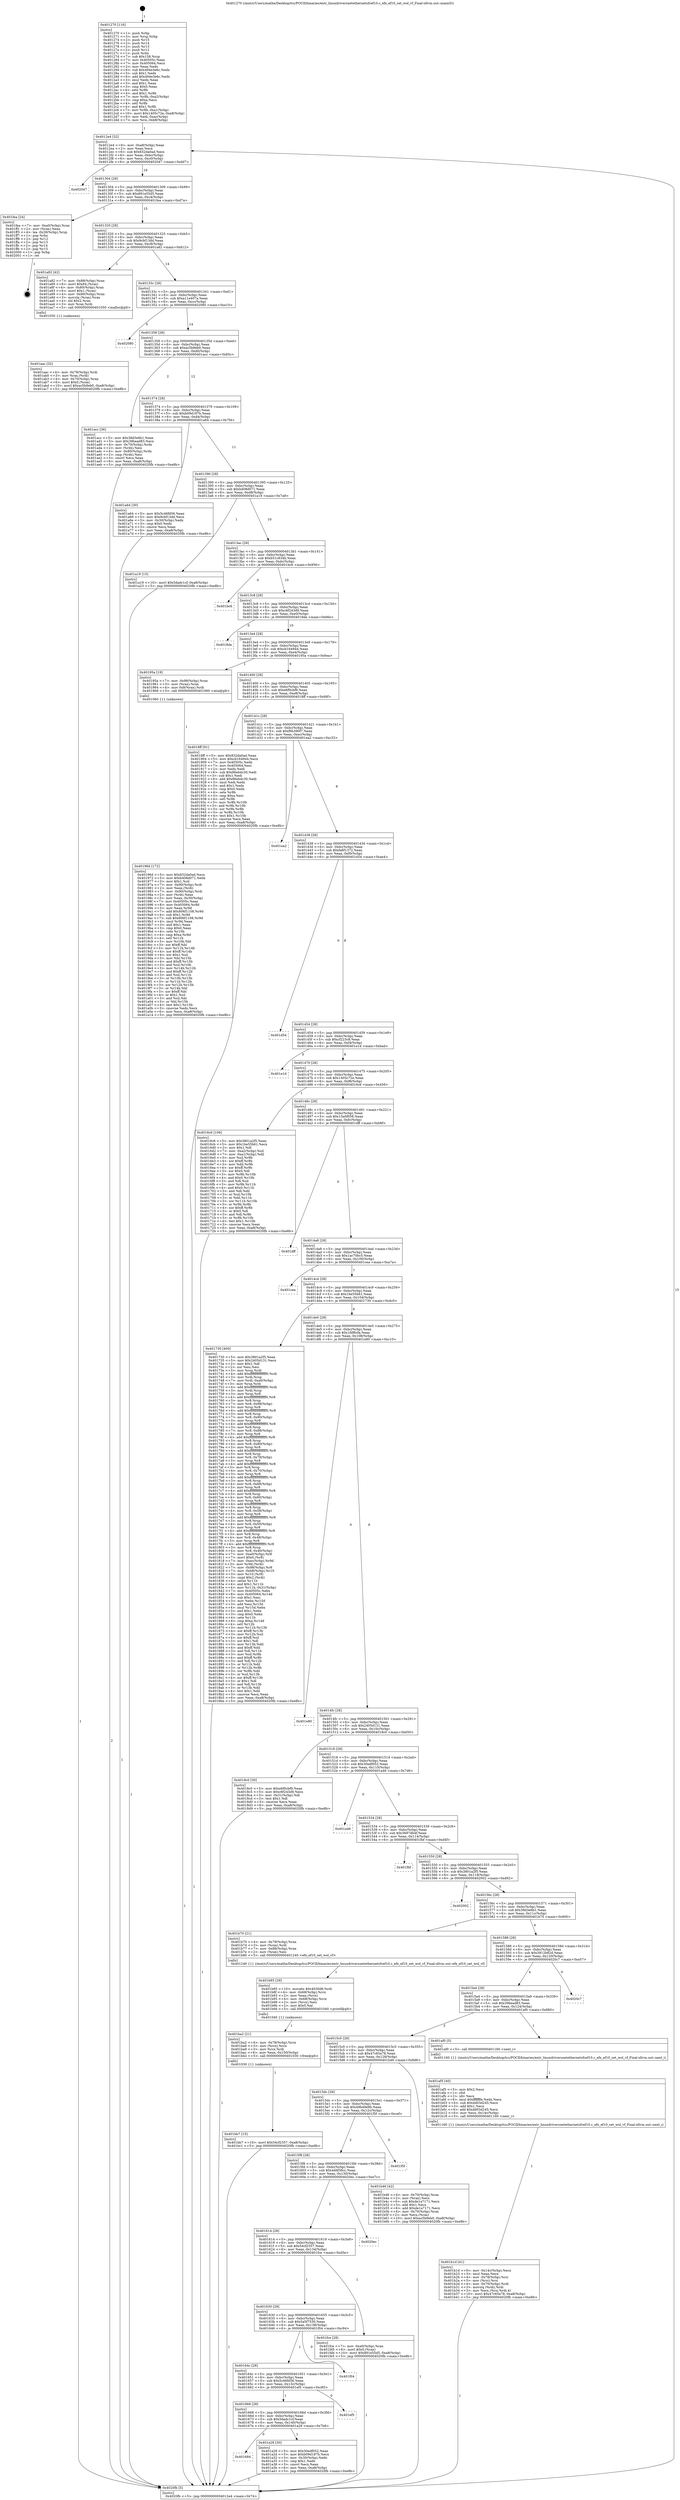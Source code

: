 digraph "0x401270" {
  label = "0x401270 (/mnt/c/Users/mathe/Desktop/tcc/POCII/binaries/extr_linuxdriversnetethernetsfcef10.c_efx_ef10_set_wol_vf_Final-ollvm.out::main(0))"
  labelloc = "t"
  node[shape=record]

  Entry [label="",width=0.3,height=0.3,shape=circle,fillcolor=black,style=filled]
  "0x4012e4" [label="{
     0x4012e4 [32]\l
     | [instrs]\l
     &nbsp;&nbsp;0x4012e4 \<+6\>: mov -0xa8(%rbp),%eax\l
     &nbsp;&nbsp;0x4012ea \<+2\>: mov %eax,%ecx\l
     &nbsp;&nbsp;0x4012ec \<+6\>: sub $0x832da0ad,%ecx\l
     &nbsp;&nbsp;0x4012f2 \<+6\>: mov %eax,-0xbc(%rbp)\l
     &nbsp;&nbsp;0x4012f8 \<+6\>: mov %ecx,-0xc0(%rbp)\l
     &nbsp;&nbsp;0x4012fe \<+6\>: je 0000000000402047 \<main+0xdd7\>\l
  }"]
  "0x402047" [label="{
     0x402047\l
  }", style=dashed]
  "0x401304" [label="{
     0x401304 [28]\l
     | [instrs]\l
     &nbsp;&nbsp;0x401304 \<+5\>: jmp 0000000000401309 \<main+0x99\>\l
     &nbsp;&nbsp;0x401309 \<+6\>: mov -0xbc(%rbp),%eax\l
     &nbsp;&nbsp;0x40130f \<+5\>: sub $0x891e55d5,%eax\l
     &nbsp;&nbsp;0x401314 \<+6\>: mov %eax,-0xc4(%rbp)\l
     &nbsp;&nbsp;0x40131a \<+6\>: je 0000000000401fea \<main+0xd7a\>\l
  }"]
  Exit [label="",width=0.3,height=0.3,shape=circle,fillcolor=black,style=filled,peripheries=2]
  "0x401fea" [label="{
     0x401fea [24]\l
     | [instrs]\l
     &nbsp;&nbsp;0x401fea \<+7\>: mov -0xa0(%rbp),%rax\l
     &nbsp;&nbsp;0x401ff1 \<+2\>: mov (%rax),%eax\l
     &nbsp;&nbsp;0x401ff3 \<+4\>: lea -0x28(%rbp),%rsp\l
     &nbsp;&nbsp;0x401ff7 \<+1\>: pop %rbx\l
     &nbsp;&nbsp;0x401ff8 \<+2\>: pop %r12\l
     &nbsp;&nbsp;0x401ffa \<+2\>: pop %r13\l
     &nbsp;&nbsp;0x401ffc \<+2\>: pop %r14\l
     &nbsp;&nbsp;0x401ffe \<+2\>: pop %r15\l
     &nbsp;&nbsp;0x402000 \<+1\>: pop %rbp\l
     &nbsp;&nbsp;0x402001 \<+1\>: ret\l
  }"]
  "0x401320" [label="{
     0x401320 [28]\l
     | [instrs]\l
     &nbsp;&nbsp;0x401320 \<+5\>: jmp 0000000000401325 \<main+0xb5\>\l
     &nbsp;&nbsp;0x401325 \<+6\>: mov -0xbc(%rbp),%eax\l
     &nbsp;&nbsp;0x40132b \<+5\>: sub $0x9cbf13dd,%eax\l
     &nbsp;&nbsp;0x401330 \<+6\>: mov %eax,-0xc8(%rbp)\l
     &nbsp;&nbsp;0x401336 \<+6\>: je 0000000000401a82 \<main+0x812\>\l
  }"]
  "0x401bb7" [label="{
     0x401bb7 [15]\l
     | [instrs]\l
     &nbsp;&nbsp;0x401bb7 \<+10\>: movl $0x54cf2357,-0xa8(%rbp)\l
     &nbsp;&nbsp;0x401bc1 \<+5\>: jmp 00000000004020fb \<main+0xe8b\>\l
  }"]
  "0x401a82" [label="{
     0x401a82 [42]\l
     | [instrs]\l
     &nbsp;&nbsp;0x401a82 \<+7\>: mov -0x88(%rbp),%rax\l
     &nbsp;&nbsp;0x401a89 \<+6\>: movl $0x64,(%rax)\l
     &nbsp;&nbsp;0x401a8f \<+4\>: mov -0x80(%rbp),%rax\l
     &nbsp;&nbsp;0x401a93 \<+6\>: movl $0x1,(%rax)\l
     &nbsp;&nbsp;0x401a99 \<+4\>: mov -0x80(%rbp),%rax\l
     &nbsp;&nbsp;0x401a9d \<+3\>: movslq (%rax),%rax\l
     &nbsp;&nbsp;0x401aa0 \<+4\>: shl $0x2,%rax\l
     &nbsp;&nbsp;0x401aa4 \<+3\>: mov %rax,%rdi\l
     &nbsp;&nbsp;0x401aa7 \<+5\>: call 0000000000401050 \<malloc@plt\>\l
     | [calls]\l
     &nbsp;&nbsp;0x401050 \{1\} (unknown)\l
  }"]
  "0x40133c" [label="{
     0x40133c [28]\l
     | [instrs]\l
     &nbsp;&nbsp;0x40133c \<+5\>: jmp 0000000000401341 \<main+0xd1\>\l
     &nbsp;&nbsp;0x401341 \<+6\>: mov -0xbc(%rbp),%eax\l
     &nbsp;&nbsp;0x401347 \<+5\>: sub $0xa11e407a,%eax\l
     &nbsp;&nbsp;0x40134c \<+6\>: mov %eax,-0xcc(%rbp)\l
     &nbsp;&nbsp;0x401352 \<+6\>: je 0000000000402080 \<main+0xe10\>\l
  }"]
  "0x401ba2" [label="{
     0x401ba2 [21]\l
     | [instrs]\l
     &nbsp;&nbsp;0x401ba2 \<+4\>: mov -0x78(%rbp),%rcx\l
     &nbsp;&nbsp;0x401ba6 \<+3\>: mov (%rcx),%rcx\l
     &nbsp;&nbsp;0x401ba9 \<+3\>: mov %rcx,%rdi\l
     &nbsp;&nbsp;0x401bac \<+6\>: mov %eax,-0x150(%rbp)\l
     &nbsp;&nbsp;0x401bb2 \<+5\>: call 0000000000401030 \<free@plt\>\l
     | [calls]\l
     &nbsp;&nbsp;0x401030 \{1\} (unknown)\l
  }"]
  "0x402080" [label="{
     0x402080\l
  }", style=dashed]
  "0x401358" [label="{
     0x401358 [28]\l
     | [instrs]\l
     &nbsp;&nbsp;0x401358 \<+5\>: jmp 000000000040135d \<main+0xed\>\l
     &nbsp;&nbsp;0x40135d \<+6\>: mov -0xbc(%rbp),%eax\l
     &nbsp;&nbsp;0x401363 \<+5\>: sub $0xac5b9eb0,%eax\l
     &nbsp;&nbsp;0x401368 \<+6\>: mov %eax,-0xd0(%rbp)\l
     &nbsp;&nbsp;0x40136e \<+6\>: je 0000000000401acc \<main+0x85c\>\l
  }"]
  "0x401b85" [label="{
     0x401b85 [29]\l
     | [instrs]\l
     &nbsp;&nbsp;0x401b85 \<+10\>: movabs $0x4030d6,%rdi\l
     &nbsp;&nbsp;0x401b8f \<+4\>: mov -0x68(%rbp),%rcx\l
     &nbsp;&nbsp;0x401b93 \<+2\>: mov %eax,(%rcx)\l
     &nbsp;&nbsp;0x401b95 \<+4\>: mov -0x68(%rbp),%rcx\l
     &nbsp;&nbsp;0x401b99 \<+2\>: mov (%rcx),%esi\l
     &nbsp;&nbsp;0x401b9b \<+2\>: mov $0x0,%al\l
     &nbsp;&nbsp;0x401b9d \<+5\>: call 0000000000401040 \<printf@plt\>\l
     | [calls]\l
     &nbsp;&nbsp;0x401040 \{1\} (unknown)\l
  }"]
  "0x401acc" [label="{
     0x401acc [36]\l
     | [instrs]\l
     &nbsp;&nbsp;0x401acc \<+5\>: mov $0x38d3e6b1,%eax\l
     &nbsp;&nbsp;0x401ad1 \<+5\>: mov $0x39bead83,%ecx\l
     &nbsp;&nbsp;0x401ad6 \<+4\>: mov -0x70(%rbp),%rdx\l
     &nbsp;&nbsp;0x401ada \<+2\>: mov (%rdx),%esi\l
     &nbsp;&nbsp;0x401adc \<+4\>: mov -0x80(%rbp),%rdx\l
     &nbsp;&nbsp;0x401ae0 \<+2\>: cmp (%rdx),%esi\l
     &nbsp;&nbsp;0x401ae2 \<+3\>: cmovl %ecx,%eax\l
     &nbsp;&nbsp;0x401ae5 \<+6\>: mov %eax,-0xa8(%rbp)\l
     &nbsp;&nbsp;0x401aeb \<+5\>: jmp 00000000004020fb \<main+0xe8b\>\l
  }"]
  "0x401374" [label="{
     0x401374 [28]\l
     | [instrs]\l
     &nbsp;&nbsp;0x401374 \<+5\>: jmp 0000000000401379 \<main+0x109\>\l
     &nbsp;&nbsp;0x401379 \<+6\>: mov -0xbc(%rbp),%eax\l
     &nbsp;&nbsp;0x40137f \<+5\>: sub $0xb09d187b,%eax\l
     &nbsp;&nbsp;0x401384 \<+6\>: mov %eax,-0xd4(%rbp)\l
     &nbsp;&nbsp;0x40138a \<+6\>: je 0000000000401a64 \<main+0x7f4\>\l
  }"]
  "0x401b1d" [label="{
     0x401b1d [41]\l
     | [instrs]\l
     &nbsp;&nbsp;0x401b1d \<+6\>: mov -0x14c(%rbp),%ecx\l
     &nbsp;&nbsp;0x401b23 \<+3\>: imul %eax,%ecx\l
     &nbsp;&nbsp;0x401b26 \<+4\>: mov -0x78(%rbp),%rsi\l
     &nbsp;&nbsp;0x401b2a \<+3\>: mov (%rsi),%rsi\l
     &nbsp;&nbsp;0x401b2d \<+4\>: mov -0x70(%rbp),%rdi\l
     &nbsp;&nbsp;0x401b31 \<+3\>: movslq (%rdi),%rdi\l
     &nbsp;&nbsp;0x401b34 \<+3\>: mov %ecx,(%rsi,%rdi,4)\l
     &nbsp;&nbsp;0x401b37 \<+10\>: movl $0x47c65a78,-0xa8(%rbp)\l
     &nbsp;&nbsp;0x401b41 \<+5\>: jmp 00000000004020fb \<main+0xe8b\>\l
  }"]
  "0x401a64" [label="{
     0x401a64 [30]\l
     | [instrs]\l
     &nbsp;&nbsp;0x401a64 \<+5\>: mov $0x5c46fd56,%eax\l
     &nbsp;&nbsp;0x401a69 \<+5\>: mov $0x9cbf13dd,%ecx\l
     &nbsp;&nbsp;0x401a6e \<+3\>: mov -0x30(%rbp),%edx\l
     &nbsp;&nbsp;0x401a71 \<+3\>: cmp $0x0,%edx\l
     &nbsp;&nbsp;0x401a74 \<+3\>: cmove %ecx,%eax\l
     &nbsp;&nbsp;0x401a77 \<+6\>: mov %eax,-0xa8(%rbp)\l
     &nbsp;&nbsp;0x401a7d \<+5\>: jmp 00000000004020fb \<main+0xe8b\>\l
  }"]
  "0x401390" [label="{
     0x401390 [28]\l
     | [instrs]\l
     &nbsp;&nbsp;0x401390 \<+5\>: jmp 0000000000401395 \<main+0x125\>\l
     &nbsp;&nbsp;0x401395 \<+6\>: mov -0xbc(%rbp),%eax\l
     &nbsp;&nbsp;0x40139b \<+5\>: sub $0xb408d071,%eax\l
     &nbsp;&nbsp;0x4013a0 \<+6\>: mov %eax,-0xd8(%rbp)\l
     &nbsp;&nbsp;0x4013a6 \<+6\>: je 0000000000401a19 \<main+0x7a9\>\l
  }"]
  "0x401af5" [label="{
     0x401af5 [40]\l
     | [instrs]\l
     &nbsp;&nbsp;0x401af5 \<+5\>: mov $0x2,%ecx\l
     &nbsp;&nbsp;0x401afa \<+1\>: cltd\l
     &nbsp;&nbsp;0x401afb \<+2\>: idiv %ecx\l
     &nbsp;&nbsp;0x401afd \<+6\>: imul $0xfffffffe,%edx,%ecx\l
     &nbsp;&nbsp;0x401b03 \<+6\>: sub $0xdd03d245,%ecx\l
     &nbsp;&nbsp;0x401b09 \<+3\>: add $0x1,%ecx\l
     &nbsp;&nbsp;0x401b0c \<+6\>: add $0xdd03d245,%ecx\l
     &nbsp;&nbsp;0x401b12 \<+6\>: mov %ecx,-0x14c(%rbp)\l
     &nbsp;&nbsp;0x401b18 \<+5\>: call 0000000000401160 \<next_i\>\l
     | [calls]\l
     &nbsp;&nbsp;0x401160 \{1\} (/mnt/c/Users/mathe/Desktop/tcc/POCII/binaries/extr_linuxdriversnetethernetsfcef10.c_efx_ef10_set_wol_vf_Final-ollvm.out::next_i)\l
  }"]
  "0x401a19" [label="{
     0x401a19 [15]\l
     | [instrs]\l
     &nbsp;&nbsp;0x401a19 \<+10\>: movl $0x5dadc1cf,-0xa8(%rbp)\l
     &nbsp;&nbsp;0x401a23 \<+5\>: jmp 00000000004020fb \<main+0xe8b\>\l
  }"]
  "0x4013ac" [label="{
     0x4013ac [28]\l
     | [instrs]\l
     &nbsp;&nbsp;0x4013ac \<+5\>: jmp 00000000004013b1 \<main+0x141\>\l
     &nbsp;&nbsp;0x4013b1 \<+6\>: mov -0xbc(%rbp),%eax\l
     &nbsp;&nbsp;0x4013b7 \<+5\>: sub $0xb51c834b,%eax\l
     &nbsp;&nbsp;0x4013bc \<+6\>: mov %eax,-0xdc(%rbp)\l
     &nbsp;&nbsp;0x4013c2 \<+6\>: je 0000000000401bc6 \<main+0x956\>\l
  }"]
  "0x401aac" [label="{
     0x401aac [32]\l
     | [instrs]\l
     &nbsp;&nbsp;0x401aac \<+4\>: mov -0x78(%rbp),%rdi\l
     &nbsp;&nbsp;0x401ab0 \<+3\>: mov %rax,(%rdi)\l
     &nbsp;&nbsp;0x401ab3 \<+4\>: mov -0x70(%rbp),%rax\l
     &nbsp;&nbsp;0x401ab7 \<+6\>: movl $0x0,(%rax)\l
     &nbsp;&nbsp;0x401abd \<+10\>: movl $0xac5b9eb0,-0xa8(%rbp)\l
     &nbsp;&nbsp;0x401ac7 \<+5\>: jmp 00000000004020fb \<main+0xe8b\>\l
  }"]
  "0x401bc6" [label="{
     0x401bc6\l
  }", style=dashed]
  "0x4013c8" [label="{
     0x4013c8 [28]\l
     | [instrs]\l
     &nbsp;&nbsp;0x4013c8 \<+5\>: jmp 00000000004013cd \<main+0x15d\>\l
     &nbsp;&nbsp;0x4013cd \<+6\>: mov -0xbc(%rbp),%eax\l
     &nbsp;&nbsp;0x4013d3 \<+5\>: sub $0xc6f243d9,%eax\l
     &nbsp;&nbsp;0x4013d8 \<+6\>: mov %eax,-0xe0(%rbp)\l
     &nbsp;&nbsp;0x4013de \<+6\>: je 00000000004018de \<main+0x66e\>\l
  }"]
  "0x401684" [label="{
     0x401684\l
  }", style=dashed]
  "0x4018de" [label="{
     0x4018de\l
  }", style=dashed]
  "0x4013e4" [label="{
     0x4013e4 [28]\l
     | [instrs]\l
     &nbsp;&nbsp;0x4013e4 \<+5\>: jmp 00000000004013e9 \<main+0x179\>\l
     &nbsp;&nbsp;0x4013e9 \<+6\>: mov -0xbc(%rbp),%eax\l
     &nbsp;&nbsp;0x4013ef \<+5\>: sub $0xcb164944,%eax\l
     &nbsp;&nbsp;0x4013f4 \<+6\>: mov %eax,-0xe4(%rbp)\l
     &nbsp;&nbsp;0x4013fa \<+6\>: je 000000000040195a \<main+0x6ea\>\l
  }"]
  "0x401a28" [label="{
     0x401a28 [30]\l
     | [instrs]\l
     &nbsp;&nbsp;0x401a28 \<+5\>: mov $0x30edf052,%eax\l
     &nbsp;&nbsp;0x401a2d \<+5\>: mov $0xb09d187b,%ecx\l
     &nbsp;&nbsp;0x401a32 \<+3\>: mov -0x30(%rbp),%edx\l
     &nbsp;&nbsp;0x401a35 \<+3\>: cmp $0x1,%edx\l
     &nbsp;&nbsp;0x401a38 \<+3\>: cmovl %ecx,%eax\l
     &nbsp;&nbsp;0x401a3b \<+6\>: mov %eax,-0xa8(%rbp)\l
     &nbsp;&nbsp;0x401a41 \<+5\>: jmp 00000000004020fb \<main+0xe8b\>\l
  }"]
  "0x40195a" [label="{
     0x40195a [19]\l
     | [instrs]\l
     &nbsp;&nbsp;0x40195a \<+7\>: mov -0x98(%rbp),%rax\l
     &nbsp;&nbsp;0x401961 \<+3\>: mov (%rax),%rax\l
     &nbsp;&nbsp;0x401964 \<+4\>: mov 0x8(%rax),%rdi\l
     &nbsp;&nbsp;0x401968 \<+5\>: call 0000000000401060 \<atoi@plt\>\l
     | [calls]\l
     &nbsp;&nbsp;0x401060 \{1\} (unknown)\l
  }"]
  "0x401400" [label="{
     0x401400 [28]\l
     | [instrs]\l
     &nbsp;&nbsp;0x401400 \<+5\>: jmp 0000000000401405 \<main+0x195\>\l
     &nbsp;&nbsp;0x401405 \<+6\>: mov -0xbc(%rbp),%eax\l
     &nbsp;&nbsp;0x40140b \<+5\>: sub $0xe6f0cbf9,%eax\l
     &nbsp;&nbsp;0x401410 \<+6\>: mov %eax,-0xe8(%rbp)\l
     &nbsp;&nbsp;0x401416 \<+6\>: je 00000000004018ff \<main+0x68f\>\l
  }"]
  "0x401668" [label="{
     0x401668 [28]\l
     | [instrs]\l
     &nbsp;&nbsp;0x401668 \<+5\>: jmp 000000000040166d \<main+0x3fd\>\l
     &nbsp;&nbsp;0x40166d \<+6\>: mov -0xbc(%rbp),%eax\l
     &nbsp;&nbsp;0x401673 \<+5\>: sub $0x5dadc1cf,%eax\l
     &nbsp;&nbsp;0x401678 \<+6\>: mov %eax,-0x140(%rbp)\l
     &nbsp;&nbsp;0x40167e \<+6\>: je 0000000000401a28 \<main+0x7b8\>\l
  }"]
  "0x4018ff" [label="{
     0x4018ff [91]\l
     | [instrs]\l
     &nbsp;&nbsp;0x4018ff \<+5\>: mov $0x832da0ad,%eax\l
     &nbsp;&nbsp;0x401904 \<+5\>: mov $0xcb164944,%ecx\l
     &nbsp;&nbsp;0x401909 \<+7\>: mov 0x40505c,%edx\l
     &nbsp;&nbsp;0x401910 \<+7\>: mov 0x405064,%esi\l
     &nbsp;&nbsp;0x401917 \<+2\>: mov %edx,%edi\l
     &nbsp;&nbsp;0x401919 \<+6\>: sub $0x86eb4c30,%edi\l
     &nbsp;&nbsp;0x40191f \<+3\>: sub $0x1,%edi\l
     &nbsp;&nbsp;0x401922 \<+6\>: add $0x86eb4c30,%edi\l
     &nbsp;&nbsp;0x401928 \<+3\>: imul %edi,%edx\l
     &nbsp;&nbsp;0x40192b \<+3\>: and $0x1,%edx\l
     &nbsp;&nbsp;0x40192e \<+3\>: cmp $0x0,%edx\l
     &nbsp;&nbsp;0x401931 \<+4\>: sete %r8b\l
     &nbsp;&nbsp;0x401935 \<+3\>: cmp $0xa,%esi\l
     &nbsp;&nbsp;0x401938 \<+4\>: setl %r9b\l
     &nbsp;&nbsp;0x40193c \<+3\>: mov %r8b,%r10b\l
     &nbsp;&nbsp;0x40193f \<+3\>: and %r9b,%r10b\l
     &nbsp;&nbsp;0x401942 \<+3\>: xor %r9b,%r8b\l
     &nbsp;&nbsp;0x401945 \<+3\>: or %r8b,%r10b\l
     &nbsp;&nbsp;0x401948 \<+4\>: test $0x1,%r10b\l
     &nbsp;&nbsp;0x40194c \<+3\>: cmovne %ecx,%eax\l
     &nbsp;&nbsp;0x40194f \<+6\>: mov %eax,-0xa8(%rbp)\l
     &nbsp;&nbsp;0x401955 \<+5\>: jmp 00000000004020fb \<main+0xe8b\>\l
  }"]
  "0x40141c" [label="{
     0x40141c [28]\l
     | [instrs]\l
     &nbsp;&nbsp;0x40141c \<+5\>: jmp 0000000000401421 \<main+0x1b1\>\l
     &nbsp;&nbsp;0x401421 \<+6\>: mov -0xbc(%rbp),%eax\l
     &nbsp;&nbsp;0x401427 \<+5\>: sub $0xf6b390f7,%eax\l
     &nbsp;&nbsp;0x40142c \<+6\>: mov %eax,-0xec(%rbp)\l
     &nbsp;&nbsp;0x401432 \<+6\>: je 0000000000401ea2 \<main+0xc32\>\l
  }"]
  "0x401ef5" [label="{
     0x401ef5\l
  }", style=dashed]
  "0x401ea2" [label="{
     0x401ea2\l
  }", style=dashed]
  "0x401438" [label="{
     0x401438 [28]\l
     | [instrs]\l
     &nbsp;&nbsp;0x401438 \<+5\>: jmp 000000000040143d \<main+0x1cd\>\l
     &nbsp;&nbsp;0x40143d \<+6\>: mov -0xbc(%rbp),%eax\l
     &nbsp;&nbsp;0x401443 \<+5\>: sub $0xfa6f1372,%eax\l
     &nbsp;&nbsp;0x401448 \<+6\>: mov %eax,-0xf0(%rbp)\l
     &nbsp;&nbsp;0x40144e \<+6\>: je 0000000000401d54 \<main+0xae4\>\l
  }"]
  "0x40164c" [label="{
     0x40164c [28]\l
     | [instrs]\l
     &nbsp;&nbsp;0x40164c \<+5\>: jmp 0000000000401651 \<main+0x3e1\>\l
     &nbsp;&nbsp;0x401651 \<+6\>: mov -0xbc(%rbp),%eax\l
     &nbsp;&nbsp;0x401657 \<+5\>: sub $0x5c46fd56,%eax\l
     &nbsp;&nbsp;0x40165c \<+6\>: mov %eax,-0x13c(%rbp)\l
     &nbsp;&nbsp;0x401662 \<+6\>: je 0000000000401ef5 \<main+0xc85\>\l
  }"]
  "0x401d54" [label="{
     0x401d54\l
  }", style=dashed]
  "0x401454" [label="{
     0x401454 [28]\l
     | [instrs]\l
     &nbsp;&nbsp;0x401454 \<+5\>: jmp 0000000000401459 \<main+0x1e9\>\l
     &nbsp;&nbsp;0x401459 \<+6\>: mov -0xbc(%rbp),%eax\l
     &nbsp;&nbsp;0x40145f \<+5\>: sub $0xcf223c8,%eax\l
     &nbsp;&nbsp;0x401464 \<+6\>: mov %eax,-0xf4(%rbp)\l
     &nbsp;&nbsp;0x40146a \<+6\>: je 0000000000401e1d \<main+0xbad\>\l
  }"]
  "0x401f04" [label="{
     0x401f04\l
  }", style=dashed]
  "0x401e1d" [label="{
     0x401e1d\l
  }", style=dashed]
  "0x401470" [label="{
     0x401470 [28]\l
     | [instrs]\l
     &nbsp;&nbsp;0x401470 \<+5\>: jmp 0000000000401475 \<main+0x205\>\l
     &nbsp;&nbsp;0x401475 \<+6\>: mov -0xbc(%rbp),%eax\l
     &nbsp;&nbsp;0x40147b \<+5\>: sub $0x1405c72e,%eax\l
     &nbsp;&nbsp;0x401480 \<+6\>: mov %eax,-0xf8(%rbp)\l
     &nbsp;&nbsp;0x401486 \<+6\>: je 00000000004016c6 \<main+0x456\>\l
  }"]
  "0x401630" [label="{
     0x401630 [28]\l
     | [instrs]\l
     &nbsp;&nbsp;0x401630 \<+5\>: jmp 0000000000401635 \<main+0x3c5\>\l
     &nbsp;&nbsp;0x401635 \<+6\>: mov -0xbc(%rbp),%eax\l
     &nbsp;&nbsp;0x40163b \<+5\>: sub $0x5a5f7530,%eax\l
     &nbsp;&nbsp;0x401640 \<+6\>: mov %eax,-0x138(%rbp)\l
     &nbsp;&nbsp;0x401646 \<+6\>: je 0000000000401f04 \<main+0xc94\>\l
  }"]
  "0x4016c6" [label="{
     0x4016c6 [106]\l
     | [instrs]\l
     &nbsp;&nbsp;0x4016c6 \<+5\>: mov $0x3801a2f5,%eax\l
     &nbsp;&nbsp;0x4016cb \<+5\>: mov $0x1be55b61,%ecx\l
     &nbsp;&nbsp;0x4016d0 \<+2\>: mov $0x1,%dl\l
     &nbsp;&nbsp;0x4016d2 \<+7\>: mov -0xa2(%rbp),%sil\l
     &nbsp;&nbsp;0x4016d9 \<+7\>: mov -0xa1(%rbp),%dil\l
     &nbsp;&nbsp;0x4016e0 \<+3\>: mov %sil,%r8b\l
     &nbsp;&nbsp;0x4016e3 \<+4\>: xor $0xff,%r8b\l
     &nbsp;&nbsp;0x4016e7 \<+3\>: mov %dil,%r9b\l
     &nbsp;&nbsp;0x4016ea \<+4\>: xor $0xff,%r9b\l
     &nbsp;&nbsp;0x4016ee \<+3\>: xor $0x0,%dl\l
     &nbsp;&nbsp;0x4016f1 \<+3\>: mov %r8b,%r10b\l
     &nbsp;&nbsp;0x4016f4 \<+4\>: and $0x0,%r10b\l
     &nbsp;&nbsp;0x4016f8 \<+3\>: and %dl,%sil\l
     &nbsp;&nbsp;0x4016fb \<+3\>: mov %r9b,%r11b\l
     &nbsp;&nbsp;0x4016fe \<+4\>: and $0x0,%r11b\l
     &nbsp;&nbsp;0x401702 \<+3\>: and %dl,%dil\l
     &nbsp;&nbsp;0x401705 \<+3\>: or %sil,%r10b\l
     &nbsp;&nbsp;0x401708 \<+3\>: or %dil,%r11b\l
     &nbsp;&nbsp;0x40170b \<+3\>: xor %r11b,%r10b\l
     &nbsp;&nbsp;0x40170e \<+3\>: or %r9b,%r8b\l
     &nbsp;&nbsp;0x401711 \<+4\>: xor $0xff,%r8b\l
     &nbsp;&nbsp;0x401715 \<+3\>: or $0x0,%dl\l
     &nbsp;&nbsp;0x401718 \<+3\>: and %dl,%r8b\l
     &nbsp;&nbsp;0x40171b \<+3\>: or %r8b,%r10b\l
     &nbsp;&nbsp;0x40171e \<+4\>: test $0x1,%r10b\l
     &nbsp;&nbsp;0x401722 \<+3\>: cmovne %ecx,%eax\l
     &nbsp;&nbsp;0x401725 \<+6\>: mov %eax,-0xa8(%rbp)\l
     &nbsp;&nbsp;0x40172b \<+5\>: jmp 00000000004020fb \<main+0xe8b\>\l
  }"]
  "0x40148c" [label="{
     0x40148c [28]\l
     | [instrs]\l
     &nbsp;&nbsp;0x40148c \<+5\>: jmp 0000000000401491 \<main+0x221\>\l
     &nbsp;&nbsp;0x401491 \<+6\>: mov -0xbc(%rbp),%eax\l
     &nbsp;&nbsp;0x401497 \<+5\>: sub $0x15a0f058,%eax\l
     &nbsp;&nbsp;0x40149c \<+6\>: mov %eax,-0xfc(%rbp)\l
     &nbsp;&nbsp;0x4014a2 \<+6\>: je 0000000000401dff \<main+0xb8f\>\l
  }"]
  "0x4020fb" [label="{
     0x4020fb [5]\l
     | [instrs]\l
     &nbsp;&nbsp;0x4020fb \<+5\>: jmp 00000000004012e4 \<main+0x74\>\l
  }"]
  "0x401270" [label="{
     0x401270 [116]\l
     | [instrs]\l
     &nbsp;&nbsp;0x401270 \<+1\>: push %rbp\l
     &nbsp;&nbsp;0x401271 \<+3\>: mov %rsp,%rbp\l
     &nbsp;&nbsp;0x401274 \<+2\>: push %r15\l
     &nbsp;&nbsp;0x401276 \<+2\>: push %r14\l
     &nbsp;&nbsp;0x401278 \<+2\>: push %r13\l
     &nbsp;&nbsp;0x40127a \<+2\>: push %r12\l
     &nbsp;&nbsp;0x40127c \<+1\>: push %rbx\l
     &nbsp;&nbsp;0x40127d \<+7\>: sub $0x158,%rsp\l
     &nbsp;&nbsp;0x401284 \<+7\>: mov 0x40505c,%eax\l
     &nbsp;&nbsp;0x40128b \<+7\>: mov 0x405064,%ecx\l
     &nbsp;&nbsp;0x401292 \<+2\>: mov %eax,%edx\l
     &nbsp;&nbsp;0x401294 \<+6\>: sub $0x494e3e6c,%edx\l
     &nbsp;&nbsp;0x40129a \<+3\>: sub $0x1,%edx\l
     &nbsp;&nbsp;0x40129d \<+6\>: add $0x494e3e6c,%edx\l
     &nbsp;&nbsp;0x4012a3 \<+3\>: imul %edx,%eax\l
     &nbsp;&nbsp;0x4012a6 \<+3\>: and $0x1,%eax\l
     &nbsp;&nbsp;0x4012a9 \<+3\>: cmp $0x0,%eax\l
     &nbsp;&nbsp;0x4012ac \<+4\>: sete %r8b\l
     &nbsp;&nbsp;0x4012b0 \<+4\>: and $0x1,%r8b\l
     &nbsp;&nbsp;0x4012b4 \<+7\>: mov %r8b,-0xa2(%rbp)\l
     &nbsp;&nbsp;0x4012bb \<+3\>: cmp $0xa,%ecx\l
     &nbsp;&nbsp;0x4012be \<+4\>: setl %r8b\l
     &nbsp;&nbsp;0x4012c2 \<+4\>: and $0x1,%r8b\l
     &nbsp;&nbsp;0x4012c6 \<+7\>: mov %r8b,-0xa1(%rbp)\l
     &nbsp;&nbsp;0x4012cd \<+10\>: movl $0x1405c72e,-0xa8(%rbp)\l
     &nbsp;&nbsp;0x4012d7 \<+6\>: mov %edi,-0xac(%rbp)\l
     &nbsp;&nbsp;0x4012dd \<+7\>: mov %rsi,-0xb8(%rbp)\l
  }"]
  "0x401fce" [label="{
     0x401fce [28]\l
     | [instrs]\l
     &nbsp;&nbsp;0x401fce \<+7\>: mov -0xa0(%rbp),%rax\l
     &nbsp;&nbsp;0x401fd5 \<+6\>: movl $0x0,(%rax)\l
     &nbsp;&nbsp;0x401fdb \<+10\>: movl $0x891e55d5,-0xa8(%rbp)\l
     &nbsp;&nbsp;0x401fe5 \<+5\>: jmp 00000000004020fb \<main+0xe8b\>\l
  }"]
  "0x401dff" [label="{
     0x401dff\l
  }", style=dashed]
  "0x4014a8" [label="{
     0x4014a8 [28]\l
     | [instrs]\l
     &nbsp;&nbsp;0x4014a8 \<+5\>: jmp 00000000004014ad \<main+0x23d\>\l
     &nbsp;&nbsp;0x4014ad \<+6\>: mov -0xbc(%rbp),%eax\l
     &nbsp;&nbsp;0x4014b3 \<+5\>: sub $0x1ac70bc5,%eax\l
     &nbsp;&nbsp;0x4014b8 \<+6\>: mov %eax,-0x100(%rbp)\l
     &nbsp;&nbsp;0x4014be \<+6\>: je 0000000000401cea \<main+0xa7a\>\l
  }"]
  "0x401614" [label="{
     0x401614 [28]\l
     | [instrs]\l
     &nbsp;&nbsp;0x401614 \<+5\>: jmp 0000000000401619 \<main+0x3a9\>\l
     &nbsp;&nbsp;0x401619 \<+6\>: mov -0xbc(%rbp),%eax\l
     &nbsp;&nbsp;0x40161f \<+5\>: sub $0x54cf2357,%eax\l
     &nbsp;&nbsp;0x401624 \<+6\>: mov %eax,-0x134(%rbp)\l
     &nbsp;&nbsp;0x40162a \<+6\>: je 0000000000401fce \<main+0xd5e\>\l
  }"]
  "0x401cea" [label="{
     0x401cea\l
  }", style=dashed]
  "0x4014c4" [label="{
     0x4014c4 [28]\l
     | [instrs]\l
     &nbsp;&nbsp;0x4014c4 \<+5\>: jmp 00000000004014c9 \<main+0x259\>\l
     &nbsp;&nbsp;0x4014c9 \<+6\>: mov -0xbc(%rbp),%eax\l
     &nbsp;&nbsp;0x4014cf \<+5\>: sub $0x1be55b61,%eax\l
     &nbsp;&nbsp;0x4014d4 \<+6\>: mov %eax,-0x104(%rbp)\l
     &nbsp;&nbsp;0x4014da \<+6\>: je 0000000000401730 \<main+0x4c0\>\l
  }"]
  "0x4020ec" [label="{
     0x4020ec\l
  }", style=dashed]
  "0x401730" [label="{
     0x401730 [400]\l
     | [instrs]\l
     &nbsp;&nbsp;0x401730 \<+5\>: mov $0x3801a2f5,%eax\l
     &nbsp;&nbsp;0x401735 \<+5\>: mov $0x2405d131,%ecx\l
     &nbsp;&nbsp;0x40173a \<+2\>: mov $0x1,%dl\l
     &nbsp;&nbsp;0x40173c \<+2\>: xor %esi,%esi\l
     &nbsp;&nbsp;0x40173e \<+3\>: mov %rsp,%rdi\l
     &nbsp;&nbsp;0x401741 \<+4\>: add $0xfffffffffffffff0,%rdi\l
     &nbsp;&nbsp;0x401745 \<+3\>: mov %rdi,%rsp\l
     &nbsp;&nbsp;0x401748 \<+7\>: mov %rdi,-0xa0(%rbp)\l
     &nbsp;&nbsp;0x40174f \<+3\>: mov %rsp,%rdi\l
     &nbsp;&nbsp;0x401752 \<+4\>: add $0xfffffffffffffff0,%rdi\l
     &nbsp;&nbsp;0x401756 \<+3\>: mov %rdi,%rsp\l
     &nbsp;&nbsp;0x401759 \<+3\>: mov %rsp,%r8\l
     &nbsp;&nbsp;0x40175c \<+4\>: add $0xfffffffffffffff0,%r8\l
     &nbsp;&nbsp;0x401760 \<+3\>: mov %r8,%rsp\l
     &nbsp;&nbsp;0x401763 \<+7\>: mov %r8,-0x98(%rbp)\l
     &nbsp;&nbsp;0x40176a \<+3\>: mov %rsp,%r8\l
     &nbsp;&nbsp;0x40176d \<+4\>: add $0xfffffffffffffff0,%r8\l
     &nbsp;&nbsp;0x401771 \<+3\>: mov %r8,%rsp\l
     &nbsp;&nbsp;0x401774 \<+7\>: mov %r8,-0x90(%rbp)\l
     &nbsp;&nbsp;0x40177b \<+3\>: mov %rsp,%r8\l
     &nbsp;&nbsp;0x40177e \<+4\>: add $0xfffffffffffffff0,%r8\l
     &nbsp;&nbsp;0x401782 \<+3\>: mov %r8,%rsp\l
     &nbsp;&nbsp;0x401785 \<+7\>: mov %r8,-0x88(%rbp)\l
     &nbsp;&nbsp;0x40178c \<+3\>: mov %rsp,%r8\l
     &nbsp;&nbsp;0x40178f \<+4\>: add $0xfffffffffffffff0,%r8\l
     &nbsp;&nbsp;0x401793 \<+3\>: mov %r8,%rsp\l
     &nbsp;&nbsp;0x401796 \<+4\>: mov %r8,-0x80(%rbp)\l
     &nbsp;&nbsp;0x40179a \<+3\>: mov %rsp,%r8\l
     &nbsp;&nbsp;0x40179d \<+4\>: add $0xfffffffffffffff0,%r8\l
     &nbsp;&nbsp;0x4017a1 \<+3\>: mov %r8,%rsp\l
     &nbsp;&nbsp;0x4017a4 \<+4\>: mov %r8,-0x78(%rbp)\l
     &nbsp;&nbsp;0x4017a8 \<+3\>: mov %rsp,%r8\l
     &nbsp;&nbsp;0x4017ab \<+4\>: add $0xfffffffffffffff0,%r8\l
     &nbsp;&nbsp;0x4017af \<+3\>: mov %r8,%rsp\l
     &nbsp;&nbsp;0x4017b2 \<+4\>: mov %r8,-0x70(%rbp)\l
     &nbsp;&nbsp;0x4017b6 \<+3\>: mov %rsp,%r8\l
     &nbsp;&nbsp;0x4017b9 \<+4\>: add $0xfffffffffffffff0,%r8\l
     &nbsp;&nbsp;0x4017bd \<+3\>: mov %r8,%rsp\l
     &nbsp;&nbsp;0x4017c0 \<+4\>: mov %r8,-0x68(%rbp)\l
     &nbsp;&nbsp;0x4017c4 \<+3\>: mov %rsp,%r8\l
     &nbsp;&nbsp;0x4017c7 \<+4\>: add $0xfffffffffffffff0,%r8\l
     &nbsp;&nbsp;0x4017cb \<+3\>: mov %r8,%rsp\l
     &nbsp;&nbsp;0x4017ce \<+4\>: mov %r8,-0x60(%rbp)\l
     &nbsp;&nbsp;0x4017d2 \<+3\>: mov %rsp,%r8\l
     &nbsp;&nbsp;0x4017d5 \<+4\>: add $0xfffffffffffffff0,%r8\l
     &nbsp;&nbsp;0x4017d9 \<+3\>: mov %r8,%rsp\l
     &nbsp;&nbsp;0x4017dc \<+4\>: mov %r8,-0x58(%rbp)\l
     &nbsp;&nbsp;0x4017e0 \<+3\>: mov %rsp,%r8\l
     &nbsp;&nbsp;0x4017e3 \<+4\>: add $0xfffffffffffffff0,%r8\l
     &nbsp;&nbsp;0x4017e7 \<+3\>: mov %r8,%rsp\l
     &nbsp;&nbsp;0x4017ea \<+4\>: mov %r8,-0x50(%rbp)\l
     &nbsp;&nbsp;0x4017ee \<+3\>: mov %rsp,%r8\l
     &nbsp;&nbsp;0x4017f1 \<+4\>: add $0xfffffffffffffff0,%r8\l
     &nbsp;&nbsp;0x4017f5 \<+3\>: mov %r8,%rsp\l
     &nbsp;&nbsp;0x4017f8 \<+4\>: mov %r8,-0x48(%rbp)\l
     &nbsp;&nbsp;0x4017fc \<+3\>: mov %rsp,%r8\l
     &nbsp;&nbsp;0x4017ff \<+4\>: add $0xfffffffffffffff0,%r8\l
     &nbsp;&nbsp;0x401803 \<+3\>: mov %r8,%rsp\l
     &nbsp;&nbsp;0x401806 \<+4\>: mov %r8,-0x40(%rbp)\l
     &nbsp;&nbsp;0x40180a \<+7\>: mov -0xa0(%rbp),%r8\l
     &nbsp;&nbsp;0x401811 \<+7\>: movl $0x0,(%r8)\l
     &nbsp;&nbsp;0x401818 \<+7\>: mov -0xac(%rbp),%r9d\l
     &nbsp;&nbsp;0x40181f \<+3\>: mov %r9d,(%rdi)\l
     &nbsp;&nbsp;0x401822 \<+7\>: mov -0x98(%rbp),%r8\l
     &nbsp;&nbsp;0x401829 \<+7\>: mov -0xb8(%rbp),%r10\l
     &nbsp;&nbsp;0x401830 \<+3\>: mov %r10,(%r8)\l
     &nbsp;&nbsp;0x401833 \<+3\>: cmpl $0x2,(%rdi)\l
     &nbsp;&nbsp;0x401836 \<+4\>: setne %r11b\l
     &nbsp;&nbsp;0x40183a \<+4\>: and $0x1,%r11b\l
     &nbsp;&nbsp;0x40183e \<+4\>: mov %r11b,-0x31(%rbp)\l
     &nbsp;&nbsp;0x401842 \<+7\>: mov 0x40505c,%ebx\l
     &nbsp;&nbsp;0x401849 \<+8\>: mov 0x405064,%r14d\l
     &nbsp;&nbsp;0x401851 \<+3\>: sub $0x1,%esi\l
     &nbsp;&nbsp;0x401854 \<+3\>: mov %ebx,%r15d\l
     &nbsp;&nbsp;0x401857 \<+3\>: add %esi,%r15d\l
     &nbsp;&nbsp;0x40185a \<+4\>: imul %r15d,%ebx\l
     &nbsp;&nbsp;0x40185e \<+3\>: and $0x1,%ebx\l
     &nbsp;&nbsp;0x401861 \<+3\>: cmp $0x0,%ebx\l
     &nbsp;&nbsp;0x401864 \<+4\>: sete %r11b\l
     &nbsp;&nbsp;0x401868 \<+4\>: cmp $0xa,%r14d\l
     &nbsp;&nbsp;0x40186c \<+4\>: setl %r12b\l
     &nbsp;&nbsp;0x401870 \<+3\>: mov %r11b,%r13b\l
     &nbsp;&nbsp;0x401873 \<+4\>: xor $0xff,%r13b\l
     &nbsp;&nbsp;0x401877 \<+3\>: mov %r12b,%sil\l
     &nbsp;&nbsp;0x40187a \<+4\>: xor $0xff,%sil\l
     &nbsp;&nbsp;0x40187e \<+3\>: xor $0x1,%dl\l
     &nbsp;&nbsp;0x401881 \<+3\>: mov %r13b,%dil\l
     &nbsp;&nbsp;0x401884 \<+4\>: and $0xff,%dil\l
     &nbsp;&nbsp;0x401888 \<+3\>: and %dl,%r11b\l
     &nbsp;&nbsp;0x40188b \<+3\>: mov %sil,%r8b\l
     &nbsp;&nbsp;0x40188e \<+4\>: and $0xff,%r8b\l
     &nbsp;&nbsp;0x401892 \<+3\>: and %dl,%r12b\l
     &nbsp;&nbsp;0x401895 \<+3\>: or %r11b,%dil\l
     &nbsp;&nbsp;0x401898 \<+3\>: or %r12b,%r8b\l
     &nbsp;&nbsp;0x40189b \<+3\>: xor %r8b,%dil\l
     &nbsp;&nbsp;0x40189e \<+3\>: or %sil,%r13b\l
     &nbsp;&nbsp;0x4018a1 \<+4\>: xor $0xff,%r13b\l
     &nbsp;&nbsp;0x4018a5 \<+3\>: or $0x1,%dl\l
     &nbsp;&nbsp;0x4018a8 \<+3\>: and %dl,%r13b\l
     &nbsp;&nbsp;0x4018ab \<+3\>: or %r13b,%dil\l
     &nbsp;&nbsp;0x4018ae \<+4\>: test $0x1,%dil\l
     &nbsp;&nbsp;0x4018b2 \<+3\>: cmovne %ecx,%eax\l
     &nbsp;&nbsp;0x4018b5 \<+6\>: mov %eax,-0xa8(%rbp)\l
     &nbsp;&nbsp;0x4018bb \<+5\>: jmp 00000000004020fb \<main+0xe8b\>\l
  }"]
  "0x4014e0" [label="{
     0x4014e0 [28]\l
     | [instrs]\l
     &nbsp;&nbsp;0x4014e0 \<+5\>: jmp 00000000004014e5 \<main+0x275\>\l
     &nbsp;&nbsp;0x4014e5 \<+6\>: mov -0xbc(%rbp),%eax\l
     &nbsp;&nbsp;0x4014eb \<+5\>: sub $0x1fdf6cfa,%eax\l
     &nbsp;&nbsp;0x4014f0 \<+6\>: mov %eax,-0x108(%rbp)\l
     &nbsp;&nbsp;0x4014f6 \<+6\>: je 0000000000401e80 \<main+0xc10\>\l
  }"]
  "0x4015f8" [label="{
     0x4015f8 [28]\l
     | [instrs]\l
     &nbsp;&nbsp;0x4015f8 \<+5\>: jmp 00000000004015fd \<main+0x38d\>\l
     &nbsp;&nbsp;0x4015fd \<+6\>: mov -0xbc(%rbp),%eax\l
     &nbsp;&nbsp;0x401603 \<+5\>: sub $0x4ddf36cc,%eax\l
     &nbsp;&nbsp;0x401608 \<+6\>: mov %eax,-0x130(%rbp)\l
     &nbsp;&nbsp;0x40160e \<+6\>: je 00000000004020ec \<main+0xe7c\>\l
  }"]
  "0x401f5f" [label="{
     0x401f5f\l
  }", style=dashed]
  "0x401e80" [label="{
     0x401e80\l
  }", style=dashed]
  "0x4014fc" [label="{
     0x4014fc [28]\l
     | [instrs]\l
     &nbsp;&nbsp;0x4014fc \<+5\>: jmp 0000000000401501 \<main+0x291\>\l
     &nbsp;&nbsp;0x401501 \<+6\>: mov -0xbc(%rbp),%eax\l
     &nbsp;&nbsp;0x401507 \<+5\>: sub $0x2405d131,%eax\l
     &nbsp;&nbsp;0x40150c \<+6\>: mov %eax,-0x10c(%rbp)\l
     &nbsp;&nbsp;0x401512 \<+6\>: je 00000000004018c0 \<main+0x650\>\l
  }"]
  "0x4015dc" [label="{
     0x4015dc [28]\l
     | [instrs]\l
     &nbsp;&nbsp;0x4015dc \<+5\>: jmp 00000000004015e1 \<main+0x371\>\l
     &nbsp;&nbsp;0x4015e1 \<+6\>: mov -0xbc(%rbp),%eax\l
     &nbsp;&nbsp;0x4015e7 \<+5\>: sub $0x49b49e9b,%eax\l
     &nbsp;&nbsp;0x4015ec \<+6\>: mov %eax,-0x12c(%rbp)\l
     &nbsp;&nbsp;0x4015f2 \<+6\>: je 0000000000401f5f \<main+0xcef\>\l
  }"]
  "0x4018c0" [label="{
     0x4018c0 [30]\l
     | [instrs]\l
     &nbsp;&nbsp;0x4018c0 \<+5\>: mov $0xe6f0cbf9,%eax\l
     &nbsp;&nbsp;0x4018c5 \<+5\>: mov $0xc6f243d9,%ecx\l
     &nbsp;&nbsp;0x4018ca \<+3\>: mov -0x31(%rbp),%dl\l
     &nbsp;&nbsp;0x4018cd \<+3\>: test $0x1,%dl\l
     &nbsp;&nbsp;0x4018d0 \<+3\>: cmovne %ecx,%eax\l
     &nbsp;&nbsp;0x4018d3 \<+6\>: mov %eax,-0xa8(%rbp)\l
     &nbsp;&nbsp;0x4018d9 \<+5\>: jmp 00000000004020fb \<main+0xe8b\>\l
  }"]
  "0x401518" [label="{
     0x401518 [28]\l
     | [instrs]\l
     &nbsp;&nbsp;0x401518 \<+5\>: jmp 000000000040151d \<main+0x2ad\>\l
     &nbsp;&nbsp;0x40151d \<+6\>: mov -0xbc(%rbp),%eax\l
     &nbsp;&nbsp;0x401523 \<+5\>: sub $0x30edf052,%eax\l
     &nbsp;&nbsp;0x401528 \<+6\>: mov %eax,-0x110(%rbp)\l
     &nbsp;&nbsp;0x40152e \<+6\>: je 0000000000401a46 \<main+0x7d6\>\l
  }"]
  "0x40196d" [label="{
     0x40196d [172]\l
     | [instrs]\l
     &nbsp;&nbsp;0x40196d \<+5\>: mov $0x832da0ad,%ecx\l
     &nbsp;&nbsp;0x401972 \<+5\>: mov $0xb408d071,%edx\l
     &nbsp;&nbsp;0x401977 \<+3\>: mov $0x1,%sil\l
     &nbsp;&nbsp;0x40197a \<+7\>: mov -0x90(%rbp),%rdi\l
     &nbsp;&nbsp;0x401981 \<+2\>: mov %eax,(%rdi)\l
     &nbsp;&nbsp;0x401983 \<+7\>: mov -0x90(%rbp),%rdi\l
     &nbsp;&nbsp;0x40198a \<+2\>: mov (%rdi),%eax\l
     &nbsp;&nbsp;0x40198c \<+3\>: mov %eax,-0x30(%rbp)\l
     &nbsp;&nbsp;0x40198f \<+7\>: mov 0x40505c,%eax\l
     &nbsp;&nbsp;0x401996 \<+8\>: mov 0x405064,%r8d\l
     &nbsp;&nbsp;0x40199e \<+3\>: mov %eax,%r9d\l
     &nbsp;&nbsp;0x4019a1 \<+7\>: add $0x806f1108,%r9d\l
     &nbsp;&nbsp;0x4019a8 \<+4\>: sub $0x1,%r9d\l
     &nbsp;&nbsp;0x4019ac \<+7\>: sub $0x806f1108,%r9d\l
     &nbsp;&nbsp;0x4019b3 \<+4\>: imul %r9d,%eax\l
     &nbsp;&nbsp;0x4019b7 \<+3\>: and $0x1,%eax\l
     &nbsp;&nbsp;0x4019ba \<+3\>: cmp $0x0,%eax\l
     &nbsp;&nbsp;0x4019bd \<+4\>: sete %r10b\l
     &nbsp;&nbsp;0x4019c1 \<+4\>: cmp $0xa,%r8d\l
     &nbsp;&nbsp;0x4019c5 \<+4\>: setl %r11b\l
     &nbsp;&nbsp;0x4019c9 \<+3\>: mov %r10b,%bl\l
     &nbsp;&nbsp;0x4019cc \<+3\>: xor $0xff,%bl\l
     &nbsp;&nbsp;0x4019cf \<+3\>: mov %r11b,%r14b\l
     &nbsp;&nbsp;0x4019d2 \<+4\>: xor $0xff,%r14b\l
     &nbsp;&nbsp;0x4019d6 \<+4\>: xor $0x1,%sil\l
     &nbsp;&nbsp;0x4019da \<+3\>: mov %bl,%r15b\l
     &nbsp;&nbsp;0x4019dd \<+4\>: and $0xff,%r15b\l
     &nbsp;&nbsp;0x4019e1 \<+3\>: and %sil,%r10b\l
     &nbsp;&nbsp;0x4019e4 \<+3\>: mov %r14b,%r12b\l
     &nbsp;&nbsp;0x4019e7 \<+4\>: and $0xff,%r12b\l
     &nbsp;&nbsp;0x4019eb \<+3\>: and %sil,%r11b\l
     &nbsp;&nbsp;0x4019ee \<+3\>: or %r10b,%r15b\l
     &nbsp;&nbsp;0x4019f1 \<+3\>: or %r11b,%r12b\l
     &nbsp;&nbsp;0x4019f4 \<+3\>: xor %r12b,%r15b\l
     &nbsp;&nbsp;0x4019f7 \<+3\>: or %r14b,%bl\l
     &nbsp;&nbsp;0x4019fa \<+3\>: xor $0xff,%bl\l
     &nbsp;&nbsp;0x4019fd \<+4\>: or $0x1,%sil\l
     &nbsp;&nbsp;0x401a01 \<+3\>: and %sil,%bl\l
     &nbsp;&nbsp;0x401a04 \<+3\>: or %bl,%r15b\l
     &nbsp;&nbsp;0x401a07 \<+4\>: test $0x1,%r15b\l
     &nbsp;&nbsp;0x401a0b \<+3\>: cmovne %edx,%ecx\l
     &nbsp;&nbsp;0x401a0e \<+6\>: mov %ecx,-0xa8(%rbp)\l
     &nbsp;&nbsp;0x401a14 \<+5\>: jmp 00000000004020fb \<main+0xe8b\>\l
  }"]
  "0x401b46" [label="{
     0x401b46 [42]\l
     | [instrs]\l
     &nbsp;&nbsp;0x401b46 \<+4\>: mov -0x70(%rbp),%rax\l
     &nbsp;&nbsp;0x401b4a \<+2\>: mov (%rax),%ecx\l
     &nbsp;&nbsp;0x401b4c \<+6\>: sub $0xde1a7171,%ecx\l
     &nbsp;&nbsp;0x401b52 \<+3\>: add $0x1,%ecx\l
     &nbsp;&nbsp;0x401b55 \<+6\>: add $0xde1a7171,%ecx\l
     &nbsp;&nbsp;0x401b5b \<+4\>: mov -0x70(%rbp),%rax\l
     &nbsp;&nbsp;0x401b5f \<+2\>: mov %ecx,(%rax)\l
     &nbsp;&nbsp;0x401b61 \<+10\>: movl $0xac5b9eb0,-0xa8(%rbp)\l
     &nbsp;&nbsp;0x401b6b \<+5\>: jmp 00000000004020fb \<main+0xe8b\>\l
  }"]
  "0x401a46" [label="{
     0x401a46\l
  }", style=dashed]
  "0x401534" [label="{
     0x401534 [28]\l
     | [instrs]\l
     &nbsp;&nbsp;0x401534 \<+5\>: jmp 0000000000401539 \<main+0x2c9\>\l
     &nbsp;&nbsp;0x401539 \<+6\>: mov -0xbc(%rbp),%eax\l
     &nbsp;&nbsp;0x40153f \<+5\>: sub $0x3697db4f,%eax\l
     &nbsp;&nbsp;0x401544 \<+6\>: mov %eax,-0x114(%rbp)\l
     &nbsp;&nbsp;0x40154a \<+6\>: je 0000000000401fbf \<main+0xd4f\>\l
  }"]
  "0x4015c0" [label="{
     0x4015c0 [28]\l
     | [instrs]\l
     &nbsp;&nbsp;0x4015c0 \<+5\>: jmp 00000000004015c5 \<main+0x355\>\l
     &nbsp;&nbsp;0x4015c5 \<+6\>: mov -0xbc(%rbp),%eax\l
     &nbsp;&nbsp;0x4015cb \<+5\>: sub $0x47c65a78,%eax\l
     &nbsp;&nbsp;0x4015d0 \<+6\>: mov %eax,-0x128(%rbp)\l
     &nbsp;&nbsp;0x4015d6 \<+6\>: je 0000000000401b46 \<main+0x8d6\>\l
  }"]
  "0x401fbf" [label="{
     0x401fbf\l
  }", style=dashed]
  "0x401550" [label="{
     0x401550 [28]\l
     | [instrs]\l
     &nbsp;&nbsp;0x401550 \<+5\>: jmp 0000000000401555 \<main+0x2e5\>\l
     &nbsp;&nbsp;0x401555 \<+6\>: mov -0xbc(%rbp),%eax\l
     &nbsp;&nbsp;0x40155b \<+5\>: sub $0x3801a2f5,%eax\l
     &nbsp;&nbsp;0x401560 \<+6\>: mov %eax,-0x118(%rbp)\l
     &nbsp;&nbsp;0x401566 \<+6\>: je 0000000000402002 \<main+0xd92\>\l
  }"]
  "0x401af0" [label="{
     0x401af0 [5]\l
     | [instrs]\l
     &nbsp;&nbsp;0x401af0 \<+5\>: call 0000000000401160 \<next_i\>\l
     | [calls]\l
     &nbsp;&nbsp;0x401160 \{1\} (/mnt/c/Users/mathe/Desktop/tcc/POCII/binaries/extr_linuxdriversnetethernetsfcef10.c_efx_ef10_set_wol_vf_Final-ollvm.out::next_i)\l
  }"]
  "0x402002" [label="{
     0x402002\l
  }", style=dashed]
  "0x40156c" [label="{
     0x40156c [28]\l
     | [instrs]\l
     &nbsp;&nbsp;0x40156c \<+5\>: jmp 0000000000401571 \<main+0x301\>\l
     &nbsp;&nbsp;0x401571 \<+6\>: mov -0xbc(%rbp),%eax\l
     &nbsp;&nbsp;0x401577 \<+5\>: sub $0x38d3e6b1,%eax\l
     &nbsp;&nbsp;0x40157c \<+6\>: mov %eax,-0x11c(%rbp)\l
     &nbsp;&nbsp;0x401582 \<+6\>: je 0000000000401b70 \<main+0x900\>\l
  }"]
  "0x4015a4" [label="{
     0x4015a4 [28]\l
     | [instrs]\l
     &nbsp;&nbsp;0x4015a4 \<+5\>: jmp 00000000004015a9 \<main+0x339\>\l
     &nbsp;&nbsp;0x4015a9 \<+6\>: mov -0xbc(%rbp),%eax\l
     &nbsp;&nbsp;0x4015af \<+5\>: sub $0x39bead83,%eax\l
     &nbsp;&nbsp;0x4015b4 \<+6\>: mov %eax,-0x124(%rbp)\l
     &nbsp;&nbsp;0x4015ba \<+6\>: je 0000000000401af0 \<main+0x880\>\l
  }"]
  "0x401b70" [label="{
     0x401b70 [21]\l
     | [instrs]\l
     &nbsp;&nbsp;0x401b70 \<+4\>: mov -0x78(%rbp),%rax\l
     &nbsp;&nbsp;0x401b74 \<+3\>: mov (%rax),%rdi\l
     &nbsp;&nbsp;0x401b77 \<+7\>: mov -0x88(%rbp),%rax\l
     &nbsp;&nbsp;0x401b7e \<+2\>: mov (%rax),%esi\l
     &nbsp;&nbsp;0x401b80 \<+5\>: call 0000000000401240 \<efx_ef10_set_wol_vf\>\l
     | [calls]\l
     &nbsp;&nbsp;0x401240 \{1\} (/mnt/c/Users/mathe/Desktop/tcc/POCII/binaries/extr_linuxdriversnetethernetsfcef10.c_efx_ef10_set_wol_vf_Final-ollvm.out::efx_ef10_set_wol_vf)\l
  }"]
  "0x401588" [label="{
     0x401588 [28]\l
     | [instrs]\l
     &nbsp;&nbsp;0x401588 \<+5\>: jmp 000000000040158d \<main+0x31d\>\l
     &nbsp;&nbsp;0x40158d \<+6\>: mov -0xbc(%rbp),%eax\l
     &nbsp;&nbsp;0x401593 \<+5\>: sub $0x3912b82d,%eax\l
     &nbsp;&nbsp;0x401598 \<+6\>: mov %eax,-0x120(%rbp)\l
     &nbsp;&nbsp;0x40159e \<+6\>: je 00000000004020c7 \<main+0xe57\>\l
  }"]
  "0x4020c7" [label="{
     0x4020c7\l
  }", style=dashed]
  Entry -> "0x401270" [label=" 1"]
  "0x4012e4" -> "0x402047" [label=" 0"]
  "0x4012e4" -> "0x401304" [label=" 16"]
  "0x401fea" -> Exit [label=" 1"]
  "0x401304" -> "0x401fea" [label=" 1"]
  "0x401304" -> "0x401320" [label=" 15"]
  "0x401fce" -> "0x4020fb" [label=" 1"]
  "0x401320" -> "0x401a82" [label=" 1"]
  "0x401320" -> "0x40133c" [label=" 14"]
  "0x401bb7" -> "0x4020fb" [label=" 1"]
  "0x40133c" -> "0x402080" [label=" 0"]
  "0x40133c" -> "0x401358" [label=" 14"]
  "0x401ba2" -> "0x401bb7" [label=" 1"]
  "0x401358" -> "0x401acc" [label=" 2"]
  "0x401358" -> "0x401374" [label=" 12"]
  "0x401b85" -> "0x401ba2" [label=" 1"]
  "0x401374" -> "0x401a64" [label=" 1"]
  "0x401374" -> "0x401390" [label=" 11"]
  "0x401b70" -> "0x401b85" [label=" 1"]
  "0x401390" -> "0x401a19" [label=" 1"]
  "0x401390" -> "0x4013ac" [label=" 10"]
  "0x401b46" -> "0x4020fb" [label=" 1"]
  "0x4013ac" -> "0x401bc6" [label=" 0"]
  "0x4013ac" -> "0x4013c8" [label=" 10"]
  "0x401b1d" -> "0x4020fb" [label=" 1"]
  "0x4013c8" -> "0x4018de" [label=" 0"]
  "0x4013c8" -> "0x4013e4" [label=" 10"]
  "0x401af5" -> "0x401b1d" [label=" 1"]
  "0x4013e4" -> "0x40195a" [label=" 1"]
  "0x4013e4" -> "0x401400" [label=" 9"]
  "0x401af0" -> "0x401af5" [label=" 1"]
  "0x401400" -> "0x4018ff" [label=" 1"]
  "0x401400" -> "0x40141c" [label=" 8"]
  "0x401aac" -> "0x4020fb" [label=" 1"]
  "0x40141c" -> "0x401ea2" [label=" 0"]
  "0x40141c" -> "0x401438" [label=" 8"]
  "0x401a82" -> "0x401aac" [label=" 1"]
  "0x401438" -> "0x401d54" [label=" 0"]
  "0x401438" -> "0x401454" [label=" 8"]
  "0x401a28" -> "0x4020fb" [label=" 1"]
  "0x401454" -> "0x401e1d" [label=" 0"]
  "0x401454" -> "0x401470" [label=" 8"]
  "0x401668" -> "0x401684" [label=" 0"]
  "0x401470" -> "0x4016c6" [label=" 1"]
  "0x401470" -> "0x40148c" [label=" 7"]
  "0x4016c6" -> "0x4020fb" [label=" 1"]
  "0x401270" -> "0x4012e4" [label=" 1"]
  "0x4020fb" -> "0x4012e4" [label=" 15"]
  "0x401acc" -> "0x4020fb" [label=" 2"]
  "0x40148c" -> "0x401dff" [label=" 0"]
  "0x40148c" -> "0x4014a8" [label=" 7"]
  "0x40164c" -> "0x401668" [label=" 1"]
  "0x4014a8" -> "0x401cea" [label=" 0"]
  "0x4014a8" -> "0x4014c4" [label=" 7"]
  "0x401a64" -> "0x4020fb" [label=" 1"]
  "0x4014c4" -> "0x401730" [label=" 1"]
  "0x4014c4" -> "0x4014e0" [label=" 6"]
  "0x401630" -> "0x40164c" [label=" 1"]
  "0x401730" -> "0x4020fb" [label=" 1"]
  "0x401668" -> "0x401a28" [label=" 1"]
  "0x4014e0" -> "0x401e80" [label=" 0"]
  "0x4014e0" -> "0x4014fc" [label=" 6"]
  "0x401614" -> "0x401630" [label=" 1"]
  "0x4014fc" -> "0x4018c0" [label=" 1"]
  "0x4014fc" -> "0x401518" [label=" 5"]
  "0x4018c0" -> "0x4020fb" [label=" 1"]
  "0x4018ff" -> "0x4020fb" [label=" 1"]
  "0x40195a" -> "0x40196d" [label=" 1"]
  "0x40196d" -> "0x4020fb" [label=" 1"]
  "0x401a19" -> "0x4020fb" [label=" 1"]
  "0x40164c" -> "0x401ef5" [label=" 0"]
  "0x401518" -> "0x401a46" [label=" 0"]
  "0x401518" -> "0x401534" [label=" 5"]
  "0x4015f8" -> "0x401614" [label=" 2"]
  "0x401534" -> "0x401fbf" [label=" 0"]
  "0x401534" -> "0x401550" [label=" 5"]
  "0x401630" -> "0x401f04" [label=" 0"]
  "0x401550" -> "0x402002" [label=" 0"]
  "0x401550" -> "0x40156c" [label=" 5"]
  "0x4015dc" -> "0x4015f8" [label=" 2"]
  "0x40156c" -> "0x401b70" [label=" 1"]
  "0x40156c" -> "0x401588" [label=" 4"]
  "0x401614" -> "0x401fce" [label=" 1"]
  "0x401588" -> "0x4020c7" [label=" 0"]
  "0x401588" -> "0x4015a4" [label=" 4"]
  "0x4015dc" -> "0x401f5f" [label=" 0"]
  "0x4015a4" -> "0x401af0" [label=" 1"]
  "0x4015a4" -> "0x4015c0" [label=" 3"]
  "0x4015f8" -> "0x4020ec" [label=" 0"]
  "0x4015c0" -> "0x401b46" [label=" 1"]
  "0x4015c0" -> "0x4015dc" [label=" 2"]
}
